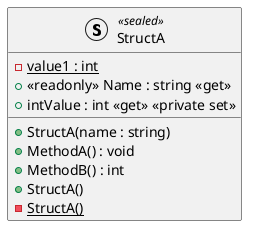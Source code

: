 @startuml StructA
struct StructA <<sealed>>  {
    + StructA(name : string)
    - {static} value1 : int
    + <<readonly>> Name : string <<get>>
    + intValue : int <<get>> <<private set>>
    + MethodA() : void
    + MethodB() : int
    + StructA()
    - {static} StructA()
}
@enduml